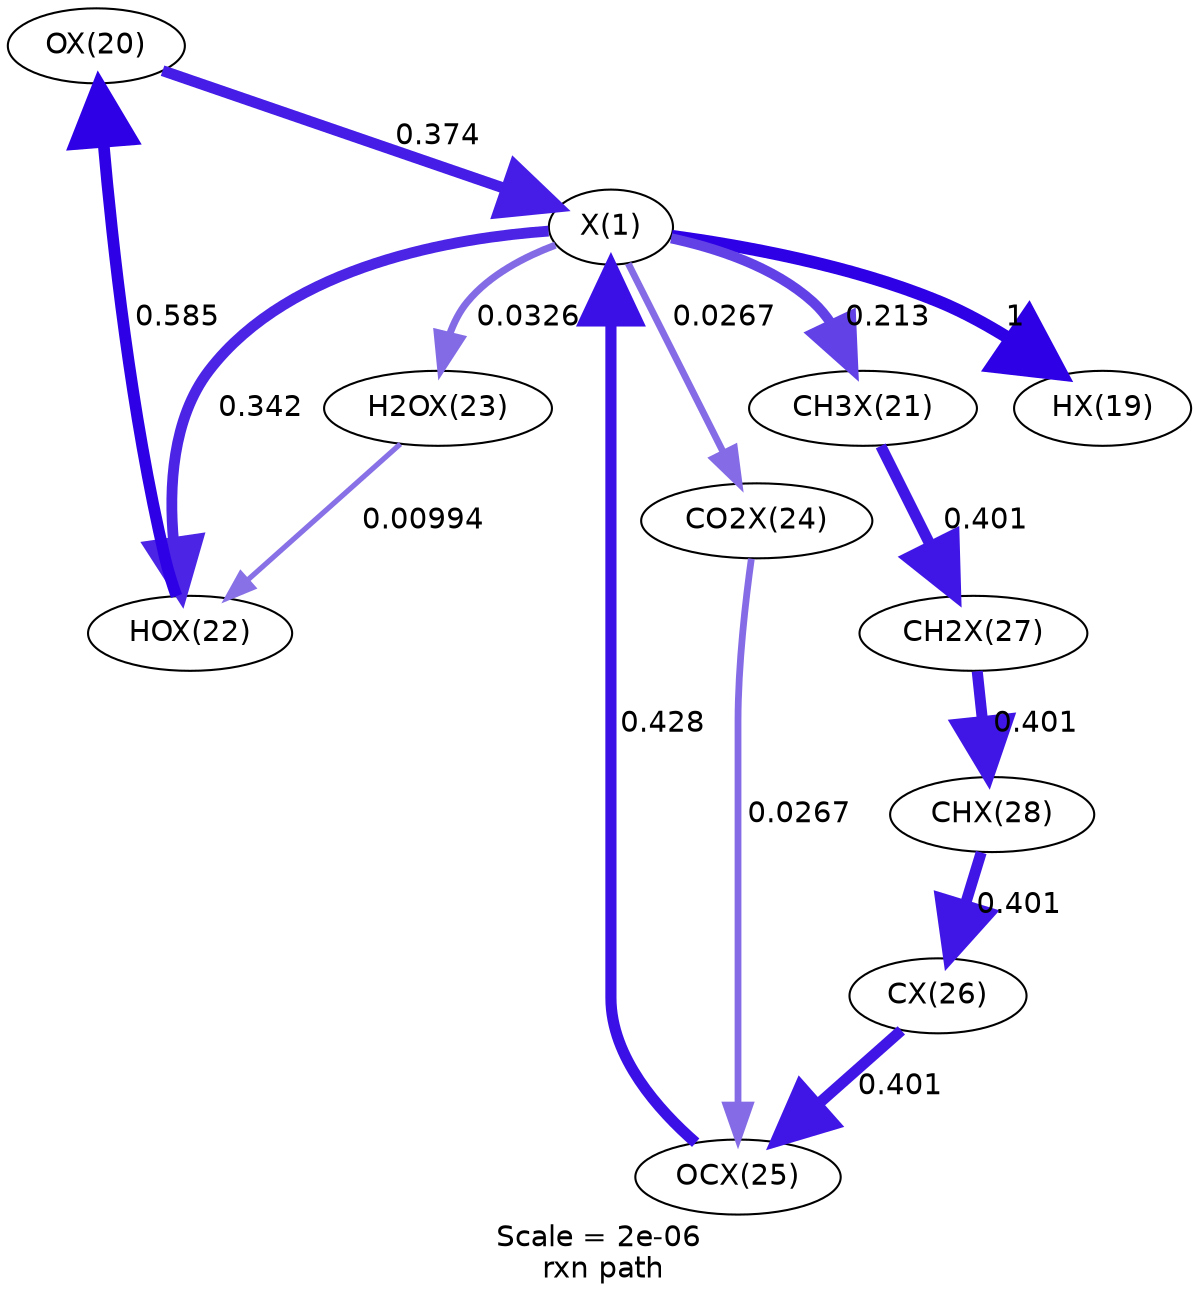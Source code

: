 digraph reaction_paths {
center=1;
s24 -> s22[fontname="Helvetica", style="setlinewidth(5.26)", arrowsize=2.63, color="0.7, 0.874, 0.9"
, label=" 0.374"];
s22 -> s23[fontname="Helvetica", style="setlinewidth(6)", arrowsize=3, color="0.7, 1.5, 0.9"
, label=" 1"];
s22 -> s26[fontname="Helvetica", style="setlinewidth(5.19)", arrowsize=2.59, color="0.7, 0.842, 0.9"
, label=" 0.342"];
s22 -> s25[fontname="Helvetica", style="setlinewidth(4.83)", arrowsize=2.42, color="0.7, 0.713, 0.9"
, label=" 0.213"];
s29 -> s22[fontname="Helvetica", style="setlinewidth(5.36)", arrowsize=2.68, color="0.7, 0.928, 0.9"
, label=" 0.428"];
s22 -> s27[fontname="Helvetica", style="setlinewidth(3.41)", arrowsize=1.71, color="0.7, 0.533, 0.9"
, label=" 0.0326"];
s22 -> s28[fontname="Helvetica", style="setlinewidth(3.26)", arrowsize=1.63, color="0.7, 0.527, 0.9"
, label=" 0.0267"];
s26 -> s24[fontname="Helvetica", style="setlinewidth(5.6)", arrowsize=2.8, color="0.7, 1.09, 0.9"
, label=" 0.585"];
s27 -> s26[fontname="Helvetica", style="setlinewidth(2.52)", arrowsize=1.26, color="0.7, 0.51, 0.9"
, label=" 0.00994"];
s25 -> s31[fontname="Helvetica", style="setlinewidth(5.31)", arrowsize=2.66, color="0.7, 0.901, 0.9"
, label=" 0.401"];
s31 -> s32[fontname="Helvetica", style="setlinewidth(5.31)", arrowsize=2.66, color="0.7, 0.901, 0.9"
, label=" 0.401"];
s32 -> s30[fontname="Helvetica", style="setlinewidth(5.31)", arrowsize=2.66, color="0.7, 0.901, 0.9"
, label=" 0.401"];
s30 -> s29[fontname="Helvetica", style="setlinewidth(5.31)", arrowsize=2.66, color="0.7, 0.901, 0.9"
, label=" 0.401"];
s28 -> s29[fontname="Helvetica", style="setlinewidth(3.26)", arrowsize=1.63, color="0.7, 0.527, 0.9"
, label=" 0.0267"];
s22 [ fontname="Helvetica", label="X(1)"];
s23 [ fontname="Helvetica", label="HX(19)"];
s24 [ fontname="Helvetica", label="OX(20)"];
s25 [ fontname="Helvetica", label="CH3X(21)"];
s26 [ fontname="Helvetica", label="HOX(22)"];
s27 [ fontname="Helvetica", label="H2OX(23)"];
s28 [ fontname="Helvetica", label="CO2X(24)"];
s29 [ fontname="Helvetica", label="OCX(25)"];
s30 [ fontname="Helvetica", label="CX(26)"];
s31 [ fontname="Helvetica", label="CH2X(27)"];
s32 [ fontname="Helvetica", label="CHX(28)"];
 label = "Scale = 2e-06\l rxn path";
 fontname = "Helvetica";
}
